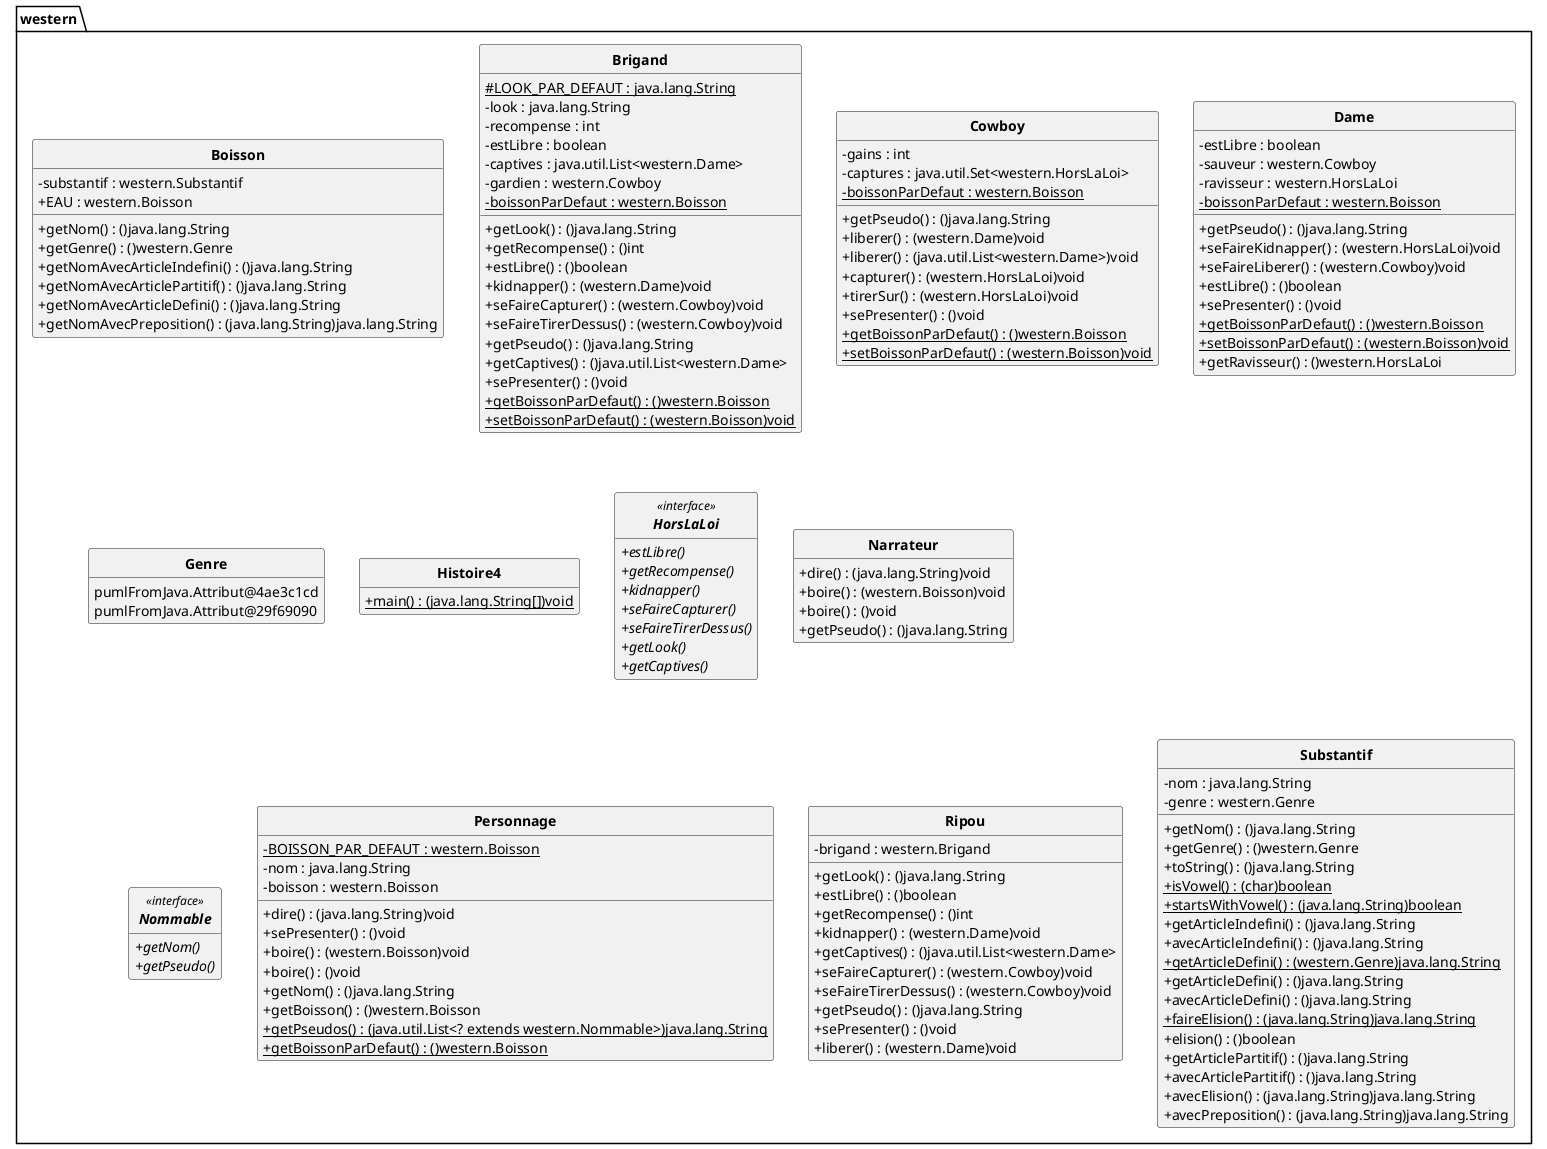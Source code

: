 @startuml
'https://plantuml.com/class-diagram
skinparam style strictuml
skinparam classAttributeIconSize 0
skinparam classFontStyle Bold

hide empty members

package western{
class Boisson{
- substantif : western.Substantif
+ EAU : western.Boisson
+ getNom() : ()java.lang.String
+ getGenre() : ()western.Genre
+ getNomAvecArticleIndefini() : ()java.lang.String
+ getNomAvecArticlePartitif() : ()java.lang.String
+ getNomAvecArticleDefini() : ()java.lang.String
+ getNomAvecPreposition() : (java.lang.String)java.lang.String
}

class Brigand{
# LOOK_PAR_DEFAUT : java.lang.String {static}
- look : java.lang.String
- recompense : int
- estLibre : boolean
- captives : java.util.List<western.Dame>
- gardien : western.Cowboy
- boissonParDefaut : western.Boisson {static}
+ getLook() : ()java.lang.String
+ getRecompense() : ()int
+ estLibre() : ()boolean
+ kidnapper() : (western.Dame)void
+ seFaireCapturer() : (western.Cowboy)void
+ seFaireTirerDessus() : (western.Cowboy)void
+ getPseudo() : ()java.lang.String
+ getCaptives() : ()java.util.List<western.Dame>
+ sePresenter() : ()void
+ getBoissonParDefaut() {static} : ()western.Boisson
+ setBoissonParDefaut() {static} : (western.Boisson)void
}

class Cowboy{
- gains : int
- captures : java.util.Set<western.HorsLaLoi>
- boissonParDefaut : western.Boisson {static}
+ getPseudo() : ()java.lang.String
+ liberer() : (western.Dame)void
+ liberer() : (java.util.List<western.Dame>)void
+ capturer() : (western.HorsLaLoi)void
+ tirerSur() : (western.HorsLaLoi)void
+ sePresenter() : ()void
+ getBoissonParDefaut() {static} : ()western.Boisson
+ setBoissonParDefaut() {static} : (western.Boisson)void
}

class Dame{
- estLibre : boolean
- sauveur : western.Cowboy
- ravisseur : western.HorsLaLoi
- boissonParDefaut : western.Boisson {static}
+ getPseudo() : ()java.lang.String
+ seFaireKidnapper() : (western.HorsLaLoi)void
+ seFaireLiberer() : (western.Cowboy)void
+ estLibre() : ()boolean
+ sePresenter() : ()void
+ getBoissonParDefaut() {static} : ()western.Boisson
+ setBoissonParDefaut() {static} : (western.Boisson)void
+ getRavisseur() : ()western.HorsLaLoi
}

class Genre{
pumlFromJava.Attribut@4ae3c1cd
pumlFromJava.Attribut@29f69090
}

class Histoire4{
+ main() {static} : (java.lang.String[])void
}

interface HorsLaLoi<<interface>>{
+ estLibre() {abstract}
+ getRecompense() {abstract}
+ kidnapper() {abstract}
+ seFaireCapturer() {abstract}
+ seFaireTirerDessus() {abstract}
+ getLook() {abstract}
+ getCaptives() {abstract}
}

class Narrateur{
+ dire() : (java.lang.String)void
+ boire() : (western.Boisson)void
+ boire() : ()void
+ getPseudo() : ()java.lang.String
}

interface Nommable<<interface>>{
+ getNom() {abstract}
+ getPseudo() {abstract}
}

class Personnage{
- BOISSON_PAR_DEFAUT : western.Boisson {static}
- nom : java.lang.String
- boisson : western.Boisson
+ dire() : (java.lang.String)void
+ sePresenter() : ()void
+ boire() : (western.Boisson)void
+ boire() : ()void
+ getNom() : ()java.lang.String
+ getBoisson() : ()western.Boisson
+ getPseudos() {static} : (java.util.List<? extends western.Nommable>)java.lang.String
+ getBoissonParDefaut() {static} : ()western.Boisson
}

class Ripou{
- brigand : western.Brigand
+ getLook() : ()java.lang.String
+ estLibre() : ()boolean
+ getRecompense() : ()int
+ kidnapper() : (western.Dame)void
+ getCaptives() : ()java.util.List<western.Dame>
+ seFaireCapturer() : (western.Cowboy)void
+ seFaireTirerDessus() : (western.Cowboy)void
+ getPseudo() : ()java.lang.String
+ sePresenter() : ()void
+ liberer() : (western.Dame)void
}

class Substantif{
- nom : java.lang.String
- genre : western.Genre
+ getNom() : ()java.lang.String
+ getGenre() : ()western.Genre
+ toString() : ()java.lang.String
+ isVowel() {static} : (char)boolean
+ startsWithVowel() {static} : (java.lang.String)boolean
+ getArticleIndefini() : ()java.lang.String
+ avecArticleIndefini() : ()java.lang.String
+ getArticleDefini() {static} : (western.Genre)java.lang.String
+ getArticleDefini() : ()java.lang.String
+ avecArticleDefini() : ()java.lang.String
+ faireElision() {static} : (java.lang.String)java.lang.String
+ elision() : ()boolean
+ getArticlePartitif() : ()java.lang.String
+ avecArticlePartitif() : ()java.lang.String
+ avecElision() : (java.lang.String)java.lang.String
+ avecPreposition() : (java.lang.String)java.lang.String
}


}
@enduml